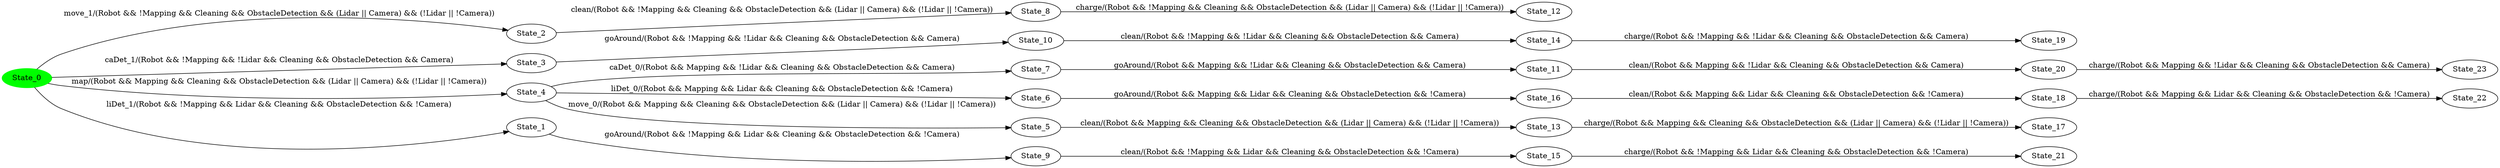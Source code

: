 digraph G {
rankdir=LR;
state0[ label = "State_0", style=filled, color=green ];
state1 [ label = "State_2" ];
state1 -> state2 [ label=" clean/(Robot && !Mapping && Cleaning && ObstacleDetection && (Lidar || Camera) && (!Lidar || !Camera)) " ];
state3 [ label = "State_20" ];
state3 -> state4 [ label=" charge/(Robot && Mapping && !Lidar && Cleaning && ObstacleDetection && Camera) " ];
state5 [ label = "State_3" ];
state5 -> state6 [ label=" goAround/(Robot && !Mapping && !Lidar && Cleaning && ObstacleDetection && Camera) " ];
state6 [ label = "State_10" ];
state6 -> state7 [ label=" clean/(Robot && !Mapping && !Lidar && Cleaning && ObstacleDetection && Camera) " ];
state8 [ label = "State_21" ];
state9 [ label = "State_4" ];
state9 -> state10 [ label=" caDet_0/(Robot && Mapping && !Lidar && Cleaning && ObstacleDetection && Camera) " ];
state9 -> state11 [ label=" liDet_0/(Robot && Mapping && Lidar && Cleaning && ObstacleDetection && !Camera) " ];
state9 -> state12 [ label=" move_0/(Robot && Mapping && Cleaning && ObstacleDetection && (Lidar || Camera) && (!Lidar || !Camera)) " ];
state13 [ label = "State_22" ];
state14 [ label = "State_11" ];
state14 -> state3 [ label=" clean/(Robot && Mapping && !Lidar && Cleaning && ObstacleDetection && Camera) " ];
state4 [ label = "State_23" ];
state12 [ label = "State_5" ];
state12 -> state15 [ label=" clean/(Robot && Mapping && Cleaning && ObstacleDetection && (Lidar || Camera) && (!Lidar || !Camera)) " ];
state16 [ label = "State_12" ];
state0 -> state1 [ label=" move_1/(Robot && !Mapping && Cleaning && ObstacleDetection && (Lidar || Camera) && (!Lidar || !Camera)) " ];
state0 -> state9 [ label=" map/(Robot && Mapping && Cleaning && ObstacleDetection && (Lidar || Camera) && (!Lidar || !Camera)) " ];
state0 -> state17 [ label=" liDet_1/(Robot && !Mapping && Lidar && Cleaning && ObstacleDetection && !Camera) " ];
state0 -> state5 [ label=" caDet_1/(Robot && !Mapping && !Lidar && Cleaning && ObstacleDetection && Camera) " ];
state17 [ label = "State_1" ];
state17 -> state18 [ label=" goAround/(Robot && !Mapping && Lidar && Cleaning && ObstacleDetection && !Camera) " ];
state11 [ label = "State_6" ];
state11 -> state19 [ label=" goAround/(Robot && Mapping && Lidar && Cleaning && ObstacleDetection && !Camera) " ];
state10 [ label = "State_7" ];
state10 -> state14 [ label=" goAround/(Robot && Mapping && !Lidar && Cleaning && ObstacleDetection && Camera) " ];
state2 [ label = "State_8" ];
state2 -> state16 [ label=" charge/(Robot && !Mapping && Cleaning && ObstacleDetection && (Lidar || Camera) && (!Lidar || !Camera)) " ];
state18 [ label = "State_9" ];
state18 -> state20 [ label=" clean/(Robot && !Mapping && Lidar && Cleaning && ObstacleDetection && !Camera) " ];
state21 [ label = "State_17" ];
state22 [ label = "State_18" ];
state22 -> state13 [ label=" charge/(Robot && Mapping && Lidar && Cleaning && ObstacleDetection && !Camera) " ];
state23 [ label = "State_19" ];
state15 [ label = "State_13" ];
state15 -> state21 [ label=" charge/(Robot && Mapping && Cleaning && ObstacleDetection && (Lidar || Camera) && (!Lidar || !Camera)) " ];
state7 [ label = "State_14" ];
state7 -> state23 [ label=" charge/(Robot && !Mapping && !Lidar && Cleaning && ObstacleDetection && Camera) " ];
state20 [ label = "State_15" ];
state20 -> state8 [ label=" charge/(Robot && !Mapping && Lidar && Cleaning && ObstacleDetection && !Camera) " ];
state19 [ label = "State_16" ];
state19 -> state22 [ label=" clean/(Robot && Mapping && Lidar && Cleaning && ObstacleDetection && !Camera) " ];
}
